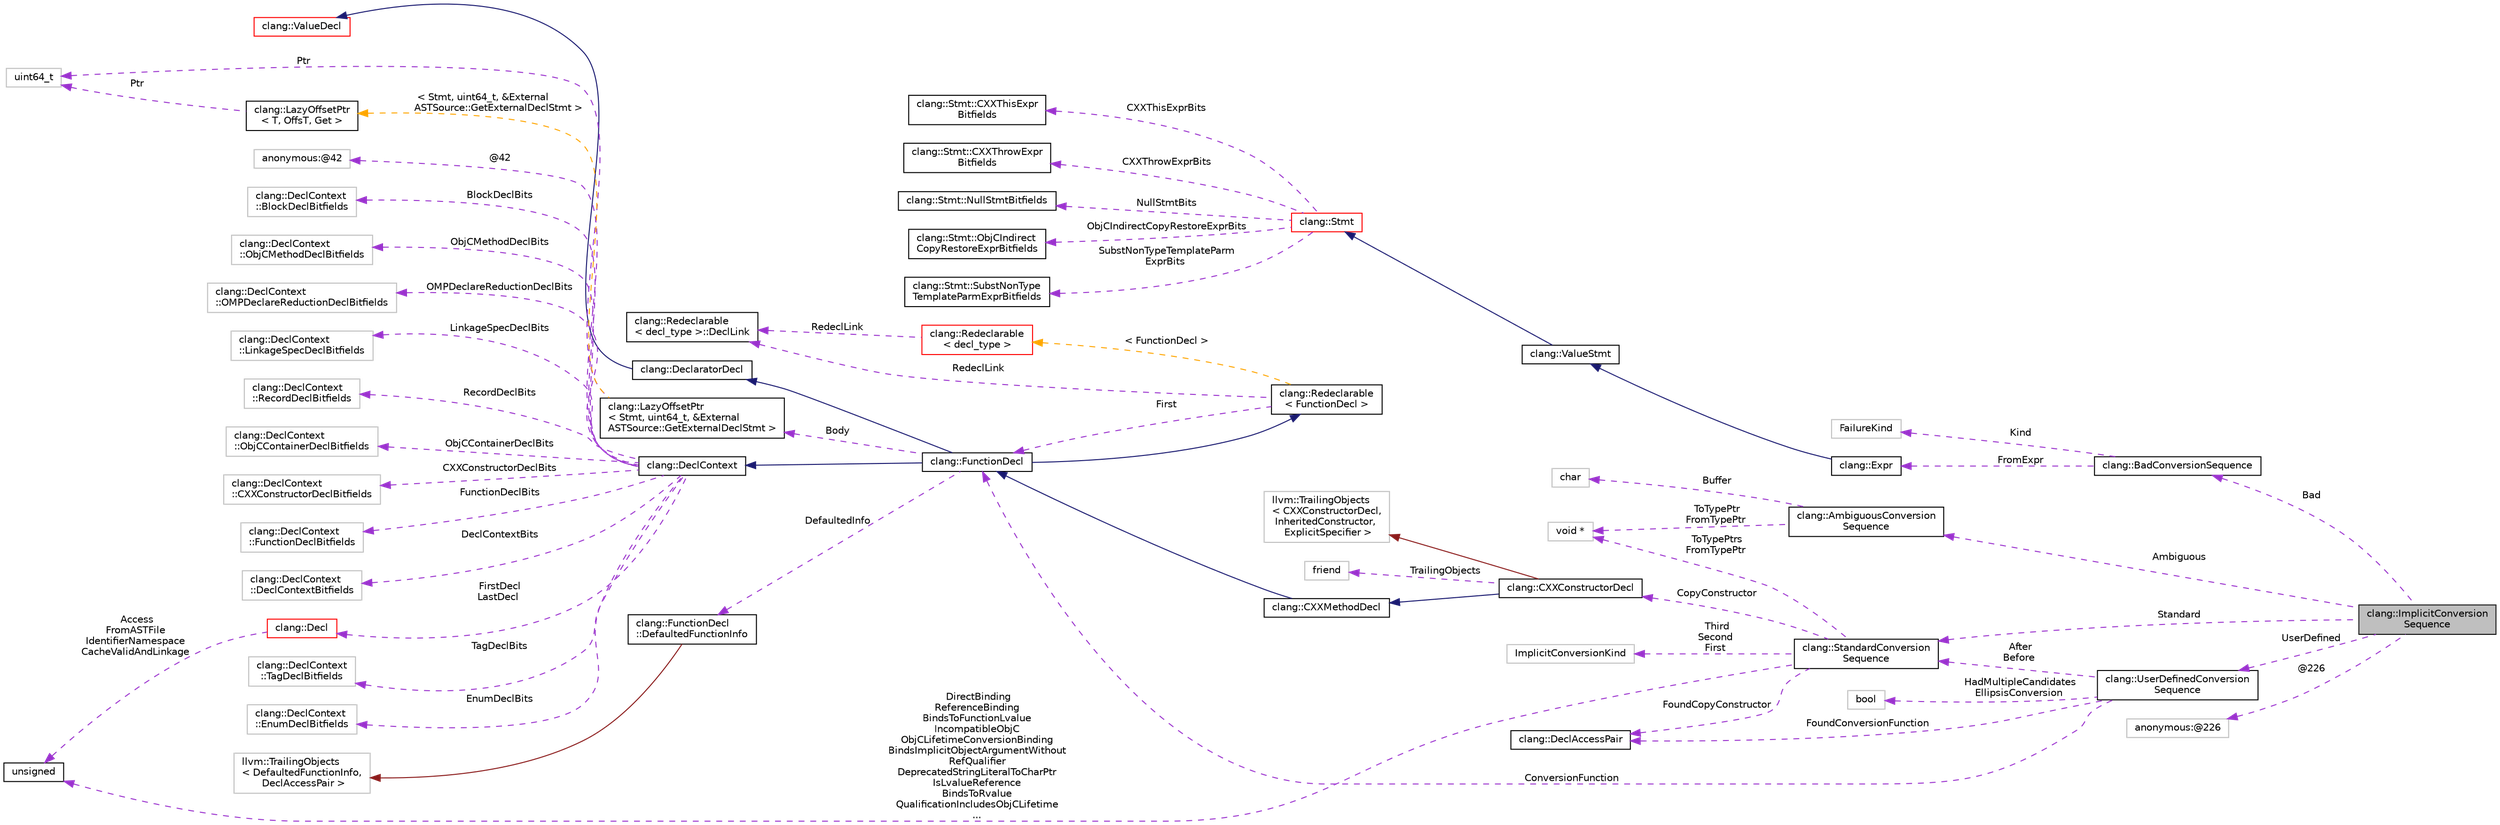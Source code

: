 digraph "clang::ImplicitConversionSequence"
{
 // LATEX_PDF_SIZE
  bgcolor="transparent";
  edge [fontname="Helvetica",fontsize="10",labelfontname="Helvetica",labelfontsize="10"];
  node [fontname="Helvetica",fontsize="10",shape=record];
  rankdir="LR";
  Node1 [label="clang::ImplicitConversion\lSequence",height=0.2,width=0.4,color="black", fillcolor="grey75", style="filled", fontcolor="black",tooltip="ImplicitConversionSequence - Represents an implicit conversion sequence, which may be a standard conv..."];
  Node2 -> Node1 [dir="back",color="darkorchid3",fontsize="10",style="dashed",label=" Bad" ,fontname="Helvetica"];
  Node2 [label="clang::BadConversionSequence",height=0.2,width=0.4,color="black",URL="$structclang_1_1BadConversionSequence.html",tooltip="BadConversionSequence - Records information about an invalid conversion sequence."];
  Node3 -> Node2 [dir="back",color="darkorchid3",fontsize="10",style="dashed",label=" Kind" ,fontname="Helvetica"];
  Node3 [label="FailureKind",height=0.2,width=0.4,color="grey75",tooltip=" "];
  Node4 -> Node2 [dir="back",color="darkorchid3",fontsize="10",style="dashed",label=" FromExpr" ,fontname="Helvetica"];
  Node4 [label="clang::Expr",height=0.2,width=0.4,color="black",URL="$classclang_1_1Expr.html",tooltip="This represents one expression."];
  Node5 -> Node4 [dir="back",color="midnightblue",fontsize="10",style="solid",fontname="Helvetica"];
  Node5 [label="clang::ValueStmt",height=0.2,width=0.4,color="black",URL="$classclang_1_1ValueStmt.html",tooltip="Represents a statement that could possibly have a value and type."];
  Node6 -> Node5 [dir="back",color="midnightblue",fontsize="10",style="solid",fontname="Helvetica"];
  Node6 [label="clang::Stmt",height=0.2,width=0.4,color="red",URL="$classclang_1_1Stmt.html",tooltip="Stmt - This represents one statement."];
  Node7 -> Node6 [dir="back",color="darkorchid3",fontsize="10",style="dashed",label=" CXXThrowExprBits" ,fontname="Helvetica"];
  Node7 [label="clang::Stmt::CXXThrowExpr\lBitfields",height=0.2,width=0.4,color="black",URL="$classclang_1_1Stmt_1_1CXXThrowExprBitfields.html",tooltip=" "];
  Node8 -> Node6 [dir="back",color="darkorchid3",fontsize="10",style="dashed",label=" NullStmtBits" ,fontname="Helvetica"];
  Node8 [label="clang::Stmt::NullStmtBitfields",height=0.2,width=0.4,color="black",URL="$classclang_1_1Stmt_1_1NullStmtBitfields.html",tooltip=" "];
  Node9 -> Node6 [dir="back",color="darkorchid3",fontsize="10",style="dashed",label=" ObjCIndirectCopyRestoreExprBits" ,fontname="Helvetica"];
  Node9 [label="clang::Stmt::ObjCIndirect\lCopyRestoreExprBitfields",height=0.2,width=0.4,color="black",URL="$classclang_1_1Stmt_1_1ObjCIndirectCopyRestoreExprBitfields.html",tooltip=" "];
  Node10 -> Node6 [dir="back",color="darkorchid3",fontsize="10",style="dashed",label=" SubstNonTypeTemplateParm\lExprBits" ,fontname="Helvetica"];
  Node10 [label="clang::Stmt::SubstNonType\lTemplateParmExprBitfields",height=0.2,width=0.4,color="black",URL="$classclang_1_1Stmt_1_1SubstNonTypeTemplateParmExprBitfields.html",tooltip=" "];
  Node11 -> Node6 [dir="back",color="darkorchid3",fontsize="10",style="dashed",label=" CXXThisExprBits" ,fontname="Helvetica"];
  Node11 [label="clang::Stmt::CXXThisExpr\lBitfields",height=0.2,width=0.4,color="black",URL="$classclang_1_1Stmt_1_1CXXThisExprBitfields.html",tooltip=" "];
  Node70 -> Node1 [dir="back",color="darkorchid3",fontsize="10",style="dashed",label=" Ambiguous" ,fontname="Helvetica"];
  Node70 [label="clang::AmbiguousConversion\lSequence",height=0.2,width=0.4,color="black",URL="$structclang_1_1AmbiguousConversionSequence.html",tooltip="Represents an ambiguous user-defined conversion sequence."];
  Node71 -> Node70 [dir="back",color="darkorchid3",fontsize="10",style="dashed",label=" Buffer" ,fontname="Helvetica"];
  Node71 [label="char",height=0.2,width=0.4,color="grey75",tooltip=" "];
  Node72 -> Node70 [dir="back",color="darkorchid3",fontsize="10",style="dashed",label=" ToTypePtr\nFromTypePtr" ,fontname="Helvetica"];
  Node72 [label="void *",height=0.2,width=0.4,color="grey75",tooltip=" "];
  Node73 -> Node1 [dir="back",color="darkorchid3",fontsize="10",style="dashed",label=" Standard" ,fontname="Helvetica"];
  Node73 [label="clang::StandardConversion\lSequence",height=0.2,width=0.4,color="black",URL="$classclang_1_1StandardConversionSequence.html",tooltip="StandardConversionSequence - represents a standard conversion sequence (C++ 13.3.3...."];
  Node74 -> Node73 [dir="back",color="darkorchid3",fontsize="10",style="dashed",label=" CopyConstructor" ,fontname="Helvetica"];
  Node74 [label="clang::CXXConstructorDecl",height=0.2,width=0.4,color="black",URL="$classclang_1_1CXXConstructorDecl.html",tooltip="Represents a C++ constructor within a class."];
  Node75 -> Node74 [dir="back",color="midnightblue",fontsize="10",style="solid",fontname="Helvetica"];
  Node75 [label="clang::CXXMethodDecl",height=0.2,width=0.4,color="black",URL="$classclang_1_1CXXMethodDecl.html",tooltip="Represents a static or instance method of a struct/union/class."];
  Node76 -> Node75 [dir="back",color="midnightblue",fontsize="10",style="solid",fontname="Helvetica"];
  Node76 [label="clang::FunctionDecl",height=0.2,width=0.4,color="black",URL="$classclang_1_1FunctionDecl.html",tooltip="Represents a function declaration or definition."];
  Node77 -> Node76 [dir="back",color="midnightblue",fontsize="10",style="solid",fontname="Helvetica"];
  Node77 [label="clang::DeclaratorDecl",height=0.2,width=0.4,color="black",URL="$classclang_1_1DeclaratorDecl.html",tooltip="Represents a ValueDecl that came out of a declarator."];
  Node78 -> Node77 [dir="back",color="midnightblue",fontsize="10",style="solid",fontname="Helvetica"];
  Node78 [label="clang::ValueDecl",height=0.2,width=0.4,color="red",URL="$classclang_1_1ValueDecl.html",tooltip="Represent the declaration of a variable (in which case it is an lvalue) a function (in which case it ..."];
  Node83 -> Node76 [dir="back",color="midnightblue",fontsize="10",style="solid",fontname="Helvetica"];
  Node83 [label="clang::DeclContext",height=0.2,width=0.4,color="black",URL="$classclang_1_1DeclContext.html",tooltip="DeclContext - This is used only as base class of specific decl types that can act as declaration cont..."];
  Node84 -> Node83 [dir="back",color="darkorchid3",fontsize="10",style="dashed",label=" TagDeclBits" ,fontname="Helvetica"];
  Node84 [label="clang::DeclContext\l::TagDeclBitfields",height=0.2,width=0.4,color="grey75",tooltip="Stores the bits used by TagDecl."];
  Node85 -> Node83 [dir="back",color="darkorchid3",fontsize="10",style="dashed",label=" EnumDeclBits" ,fontname="Helvetica"];
  Node85 [label="clang::DeclContext\l::EnumDeclBitfields",height=0.2,width=0.4,color="grey75",tooltip="Stores the bits used by EnumDecl."];
  Node86 -> Node83 [dir="back",color="darkorchid3",fontsize="10",style="dashed",label=" @42" ,fontname="Helvetica"];
  Node86 [label="anonymous:@42",height=0.2,width=0.4,color="grey75",tooltip=" "];
  Node87 -> Node83 [dir="back",color="darkorchid3",fontsize="10",style="dashed",label=" BlockDeclBits" ,fontname="Helvetica"];
  Node87 [label="clang::DeclContext\l::BlockDeclBitfields",height=0.2,width=0.4,color="grey75",tooltip="Stores the bits used by BlockDecl."];
  Node88 -> Node83 [dir="back",color="darkorchid3",fontsize="10",style="dashed",label=" ObjCMethodDeclBits" ,fontname="Helvetica"];
  Node88 [label="clang::DeclContext\l::ObjCMethodDeclBitfields",height=0.2,width=0.4,color="grey75",tooltip="Stores the bits used by ObjCMethodDecl."];
  Node89 -> Node83 [dir="back",color="darkorchid3",fontsize="10",style="dashed",label=" OMPDeclareReductionDeclBits" ,fontname="Helvetica"];
  Node89 [label="clang::DeclContext\l::OMPDeclareReductionDeclBitfields",height=0.2,width=0.4,color="grey75",tooltip="Stores the bits used by OMPDeclareReductionDecl."];
  Node90 -> Node83 [dir="back",color="darkorchid3",fontsize="10",style="dashed",label=" LinkageSpecDeclBits" ,fontname="Helvetica"];
  Node90 [label="clang::DeclContext\l::LinkageSpecDeclBitfields",height=0.2,width=0.4,color="grey75",tooltip="Stores the bits used by LinkageSpecDecl."];
  Node91 -> Node83 [dir="back",color="darkorchid3",fontsize="10",style="dashed",label=" RecordDeclBits" ,fontname="Helvetica"];
  Node91 [label="clang::DeclContext\l::RecordDeclBitfields",height=0.2,width=0.4,color="grey75",tooltip="Stores the bits used by RecordDecl."];
  Node92 -> Node83 [dir="back",color="darkorchid3",fontsize="10",style="dashed",label=" ObjCContainerDeclBits" ,fontname="Helvetica"];
  Node92 [label="clang::DeclContext\l::ObjCContainerDeclBitfields",height=0.2,width=0.4,color="grey75",tooltip="Stores the bits used by ObjCContainerDecl."];
  Node93 -> Node83 [dir="back",color="darkorchid3",fontsize="10",style="dashed",label=" CXXConstructorDeclBits" ,fontname="Helvetica"];
  Node93 [label="clang::DeclContext\l::CXXConstructorDeclBitfields",height=0.2,width=0.4,color="grey75",tooltip="Stores the bits used by CXXConstructorDecl."];
  Node94 -> Node83 [dir="back",color="darkorchid3",fontsize="10",style="dashed",label=" FunctionDeclBits" ,fontname="Helvetica"];
  Node94 [label="clang::DeclContext\l::FunctionDeclBitfields",height=0.2,width=0.4,color="grey75",tooltip="Stores the bits used by FunctionDecl."];
  Node95 -> Node83 [dir="back",color="darkorchid3",fontsize="10",style="dashed",label=" DeclContextBits" ,fontname="Helvetica"];
  Node95 [label="clang::DeclContext\l::DeclContextBitfields",height=0.2,width=0.4,color="grey75",tooltip="Stores the bits used by DeclContext."];
  Node80 -> Node83 [dir="back",color="darkorchid3",fontsize="10",style="dashed",label=" FirstDecl\nLastDecl" ,fontname="Helvetica"];
  Node80 [label="clang::Decl",height=0.2,width=0.4,color="red",URL="$classclang_1_1Decl.html",tooltip="Decl - This represents one declaration (or definition), e.g."];
  Node82 -> Node80 [dir="back",color="darkorchid3",fontsize="10",style="dashed",label=" Access\nFromASTFile\nIdentifierNamespace\nCacheValidAndLinkage" ,fontname="Helvetica"];
  Node82 [label="unsigned",height=0.2,width=0.4,color="black",URL="$classunsigned.html",tooltip=" "];
  Node96 -> Node76 [dir="back",color="midnightblue",fontsize="10",style="solid",fontname="Helvetica"];
  Node96 [label="clang::Redeclarable\l\< FunctionDecl \>",height=0.2,width=0.4,color="black",URL="$classclang_1_1Redeclarable.html",tooltip=" "];
  Node97 -> Node96 [dir="back",color="darkorchid3",fontsize="10",style="dashed",label=" RedeclLink" ,fontname="Helvetica"];
  Node97 [label="clang::Redeclarable\l\< decl_type \>::DeclLink",height=0.2,width=0.4,color="black",URL="$classclang_1_1Redeclarable_1_1DeclLink.html",tooltip=" "];
  Node76 -> Node96 [dir="back",color="darkorchid3",fontsize="10",style="dashed",label=" First" ,fontname="Helvetica"];
  Node98 -> Node96 [dir="back",color="orange",fontsize="10",style="dashed",label=" \< FunctionDecl \>" ,fontname="Helvetica"];
  Node98 [label="clang::Redeclarable\l\< decl_type \>",height=0.2,width=0.4,color="red",URL="$classclang_1_1Redeclarable.html",tooltip="Provides common interface for the Decls that can be redeclared."];
  Node97 -> Node98 [dir="back",color="darkorchid3",fontsize="10",style="dashed",label=" RedeclLink" ,fontname="Helvetica"];
  Node100 -> Node76 [dir="back",color="darkorchid3",fontsize="10",style="dashed",label=" DefaultedInfo" ,fontname="Helvetica"];
  Node100 [label="clang::FunctionDecl\l::DefaultedFunctionInfo",height=0.2,width=0.4,color="black",URL="$classclang_1_1FunctionDecl_1_1DefaultedFunctionInfo.html",tooltip="Stashed information about a defaulted function definition whose body has not yet been lazily generate..."];
  Node101 -> Node100 [dir="back",color="firebrick4",fontsize="10",style="solid",fontname="Helvetica"];
  Node101 [label="llvm::TrailingObjects\l\< DefaultedFunctionInfo,\l DeclAccessPair \>",height=0.2,width=0.4,color="grey75",tooltip=" "];
  Node102 -> Node76 [dir="back",color="darkorchid3",fontsize="10",style="dashed",label=" Body" ,fontname="Helvetica"];
  Node102 [label="clang::LazyOffsetPtr\l\< Stmt, uint64_t, &External\lASTSource::GetExternalDeclStmt \>",height=0.2,width=0.4,color="black",URL="$structclang_1_1LazyOffsetPtr.html",tooltip=" "];
  Node103 -> Node102 [dir="back",color="darkorchid3",fontsize="10",style="dashed",label=" Ptr" ,fontname="Helvetica"];
  Node103 [label="uint64_t",height=0.2,width=0.4,color="grey75",tooltip=" "];
  Node104 -> Node102 [dir="back",color="orange",fontsize="10",style="dashed",label=" \< Stmt, uint64_t, &External\lASTSource::GetExternalDeclStmt \>" ,fontname="Helvetica"];
  Node104 [label="clang::LazyOffsetPtr\l\< T, OffsT, Get \>",height=0.2,width=0.4,color="black",URL="$structclang_1_1LazyOffsetPtr.html",tooltip="A lazy pointer to an AST node (of base type T) that resides within an external AST source."];
  Node103 -> Node104 [dir="back",color="darkorchid3",fontsize="10",style="dashed",label=" Ptr" ,fontname="Helvetica"];
  Node105 -> Node74 [dir="back",color="firebrick4",fontsize="10",style="solid",fontname="Helvetica"];
  Node105 [label="llvm::TrailingObjects\l\< CXXConstructorDecl,\l InheritedConstructor,\l ExplicitSpecifier \>",height=0.2,width=0.4,color="grey75",tooltip=" "];
  Node106 -> Node74 [dir="back",color="darkorchid3",fontsize="10",style="dashed",label=" TrailingObjects" ,fontname="Helvetica"];
  Node106 [label="friend",height=0.2,width=0.4,color="grey75",tooltip=" "];
  Node107 -> Node73 [dir="back",color="darkorchid3",fontsize="10",style="dashed",label=" Third\nSecond\nFirst" ,fontname="Helvetica"];
  Node107 [label="ImplicitConversionKind",height=0.2,width=0.4,color="grey75",tooltip=" "];
  Node82 -> Node73 [dir="back",color="darkorchid3",fontsize="10",style="dashed",label=" DirectBinding\nReferenceBinding\nBindsToFunctionLvalue\nIncompatibleObjC\nObjCLifetimeConversionBinding\nBindsImplicitObjectArgumentWithout\lRefQualifier\nDeprecatedStringLiteralToCharPtr\nIsLvalueReference\nBindsToRvalue\nQualificationIncludesObjCLifetime\n..." ,fontname="Helvetica"];
  Node108 -> Node73 [dir="back",color="darkorchid3",fontsize="10",style="dashed",label=" FoundCopyConstructor" ,fontname="Helvetica"];
  Node108 [label="clang::DeclAccessPair",height=0.2,width=0.4,color="black",URL="$classclang_1_1DeclAccessPair.html",tooltip="A POD class for pairing a NamedDecl* with an access specifier."];
  Node72 -> Node73 [dir="back",color="darkorchid3",fontsize="10",style="dashed",label=" ToTypePtrs\nFromTypePtr" ,fontname="Helvetica"];
  Node109 -> Node1 [dir="back",color="darkorchid3",fontsize="10",style="dashed",label=" @226" ,fontname="Helvetica"];
  Node109 [label="anonymous:@226",height=0.2,width=0.4,color="grey75",tooltip=" "];
  Node110 -> Node1 [dir="back",color="darkorchid3",fontsize="10",style="dashed",label=" UserDefined" ,fontname="Helvetica"];
  Node110 [label="clang::UserDefinedConversion\lSequence",height=0.2,width=0.4,color="black",URL="$structclang_1_1UserDefinedConversionSequence.html",tooltip="UserDefinedConversionSequence - Represents a user-defined conversion sequence (C++ 13...."];
  Node73 -> Node110 [dir="back",color="darkorchid3",fontsize="10",style="dashed",label=" After\nBefore" ,fontname="Helvetica"];
  Node111 -> Node110 [dir="back",color="darkorchid3",fontsize="10",style="dashed",label=" HadMultipleCandidates\nEllipsisConversion" ,fontname="Helvetica"];
  Node111 [label="bool",height=0.2,width=0.4,color="grey75",tooltip=" "];
  Node76 -> Node110 [dir="back",color="darkorchid3",fontsize="10",style="dashed",label=" ConversionFunction" ,fontname="Helvetica"];
  Node108 -> Node110 [dir="back",color="darkorchid3",fontsize="10",style="dashed",label=" FoundConversionFunction" ,fontname="Helvetica"];
}
